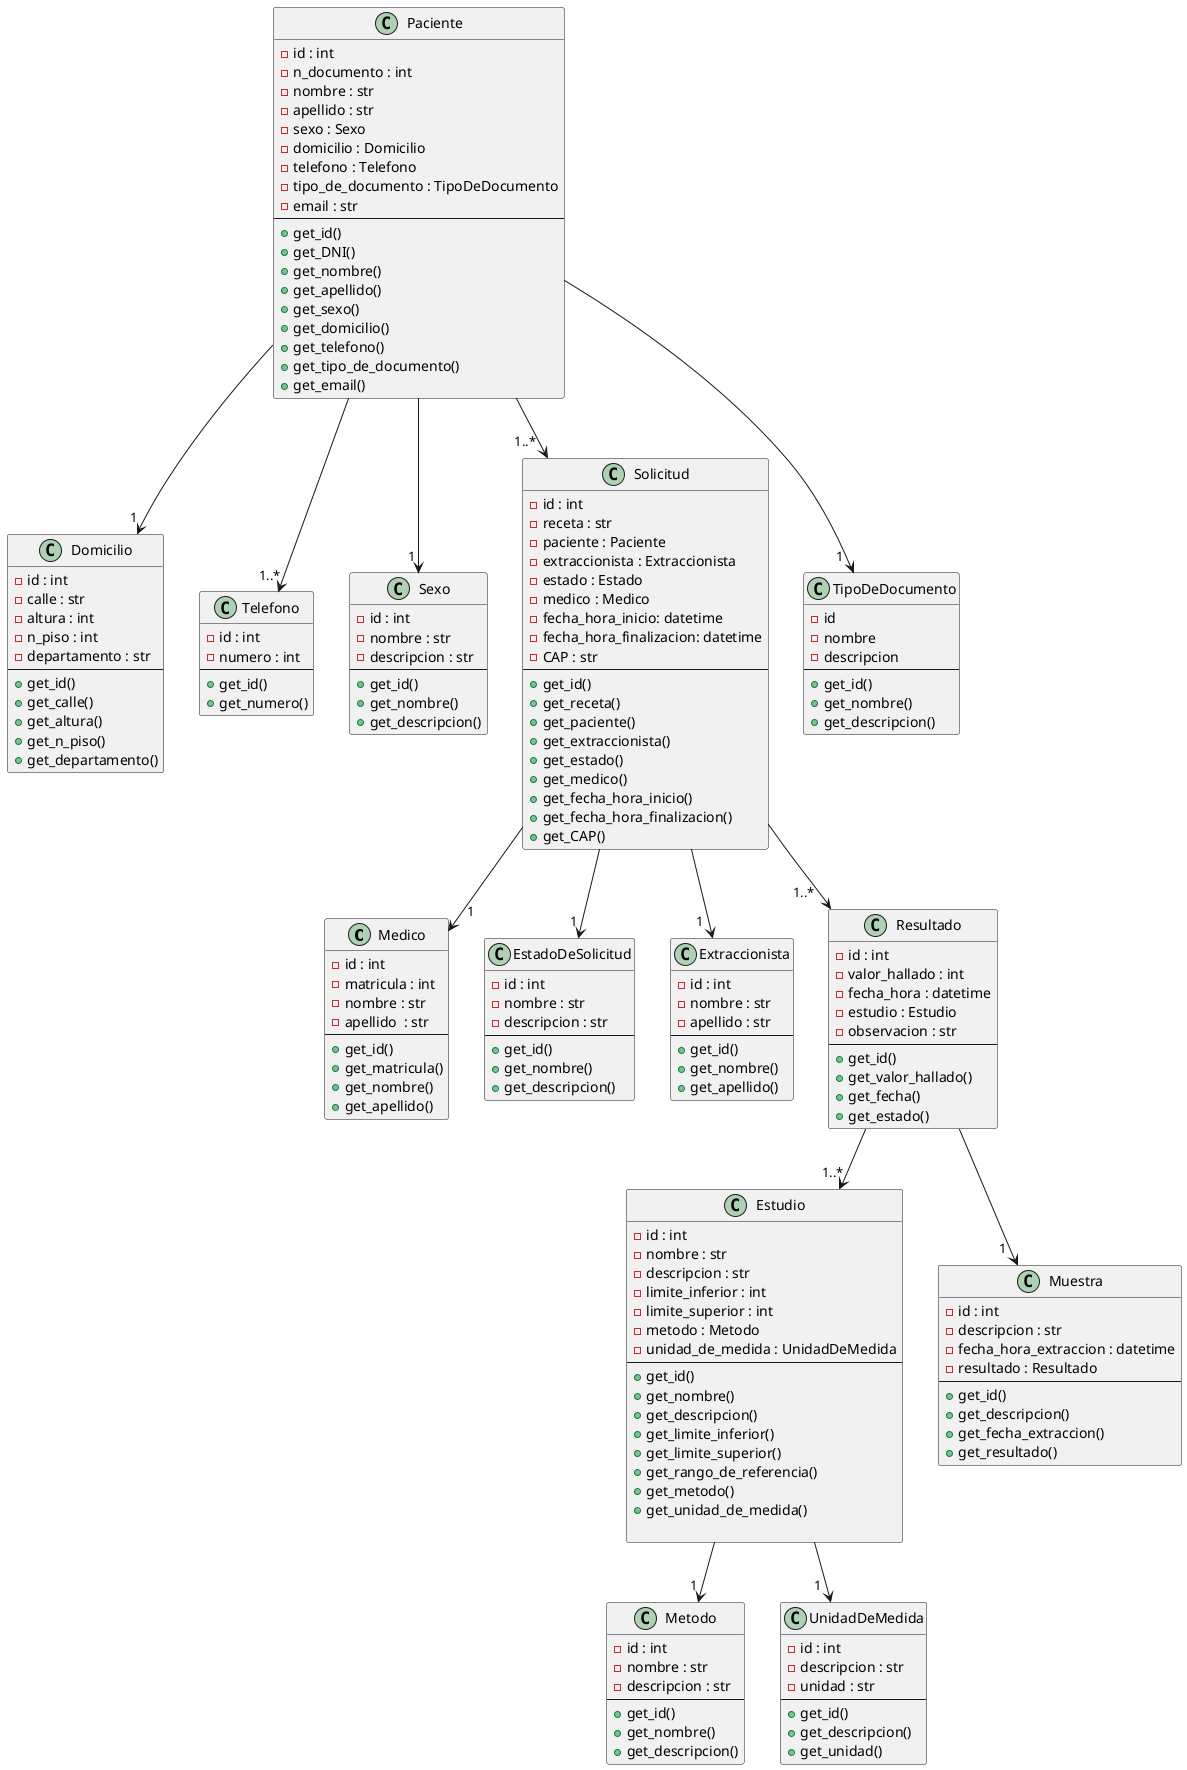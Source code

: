 @startuml ClassDiagram

class Medico {
    - id : int
    - matricula : int
    - nombre : str
    - apellido  : str
    --
    + get_id()
    + get_matricula()
    + get_nombre()
    + get_apellido()
}

class Domicilio {
    - id : int
    - calle : str
    - altura : int
    - n_piso : int
    - departamento : str
    --
    + get_id()
    + get_calle()
    + get_altura()
    + get_n_piso()
    + get_departamento()
}

class Telefono {
    - id : int
    - numero : int
    --
    + get_id()
    + get_numero()
}

class Sexo {
    - id : int
    - nombre : str
    - descripcion : str
    --
    + get_id()
    + get_nombre()
    + get_descripcion()
}

class Paciente {
    - id : int
    - n_documento : int
    - nombre : str
    - apellido : str
    - sexo : Sexo
    - domicilio : Domicilio
    - telefono : Telefono
    - tipo_de_documento : TipoDeDocumento
    - email : str
    --
    + get_id()
    + get_DNI()
    + get_nombre()
    + get_apellido()
    + get_sexo()
    + get_domicilio()
    + get_telefono()
    +get_tipo_de_documento()
    + get_email()
}

class EstadoDeSolicitud {
    - id : int
    - nombre : str
    - descripcion : str
    --
    + get_id()
    + get_nombre()
    + get_descripcion()
}

class Estudio {
    - id : int
    - nombre : str
    - descripcion : str
    - limite_inferior : int
    - limite_superior : int
    - metodo : Metodo
    - unidad_de_medida : UnidadDeMedida
    --
    + get_id()
    + get_nombre()
    + get_descripcion()
    + get_limite_inferior()
    + get_limite_superior()
    + get_rango_de_referencia()
    + get_metodo()
    + get_unidad_de_medida()

}

class Solicitud {
    - id : int
    - receta : str
    - paciente : Paciente
    - extraccionista : Extraccionista
    - estado : Estado
    - medico : Medico
    - fecha_hora_inicio: datetime
    - fecha_hora_finalizacion: datetime
    - CAP : str
    --
    + get_id()
    + get_receta()
    + get_paciente()
    + get_extraccionista()
    + get_estado()
    + get_medico()
    + get_fecha_hora_inicio()
    + get_fecha_hora_finalizacion()
    + get_CAP()
}

class Extraccionista {
    - id : int
    - nombre : str
    - apellido : str
    --
    + get_id()
    + get_nombre()
    + get_apellido()
}

class Muestra {
    - id : int
    - descripcion : str
    - fecha_hora_extraccion : datetime
    - resultado : Resultado
    --
    + get_id()
    + get_descripcion()
    + get_fecha_extraccion()
    + get_resultado()
}

class Metodo {
    - id : int
    - nombre : str
    - descripcion : str
    --
    + get_id()
    + get_nombre()
    + get_descripcion()
}

class Resultado {
    - id : int
    - valor_hallado : int
    - fecha_hora : datetime
    - estudio : Estudio
    - observacion : str
    --
    + get_id()
    + get_valor_hallado()
    + get_fecha()
    + get_estado()
}

class UnidadDeMedida {
    - id : int
    - descripcion : str
    - unidad : str
    --
    + get_id()
    + get_descripcion()
    + get_unidad()
}

class TipoDeDocumento{
    - id
    - nombre
    - descripcion
    --
    + get_id()
    + get_nombre()
    + get_descripcion()
}

Paciente --> "1 " Sexo
Paciente --> "1..*" Telefono
Paciente --> "1 " Domicilio
Paciente --> "1..*  " Solicitud
Paciente --> "1  " TipoDeDocumento
Solicitud --> "1  " Extraccionista
Solicitud --> "   1" Medico
Solicitud --> "1 " EstadoDeSolicitud
Solicitud --> "1..*   " Resultado
Resultado --> "1  " Muestra
Resultado --> "1..*" Estudio
Estudio --> "1 " Metodo
Estudio --> "1  " UnidadDeMedida 

@enduml